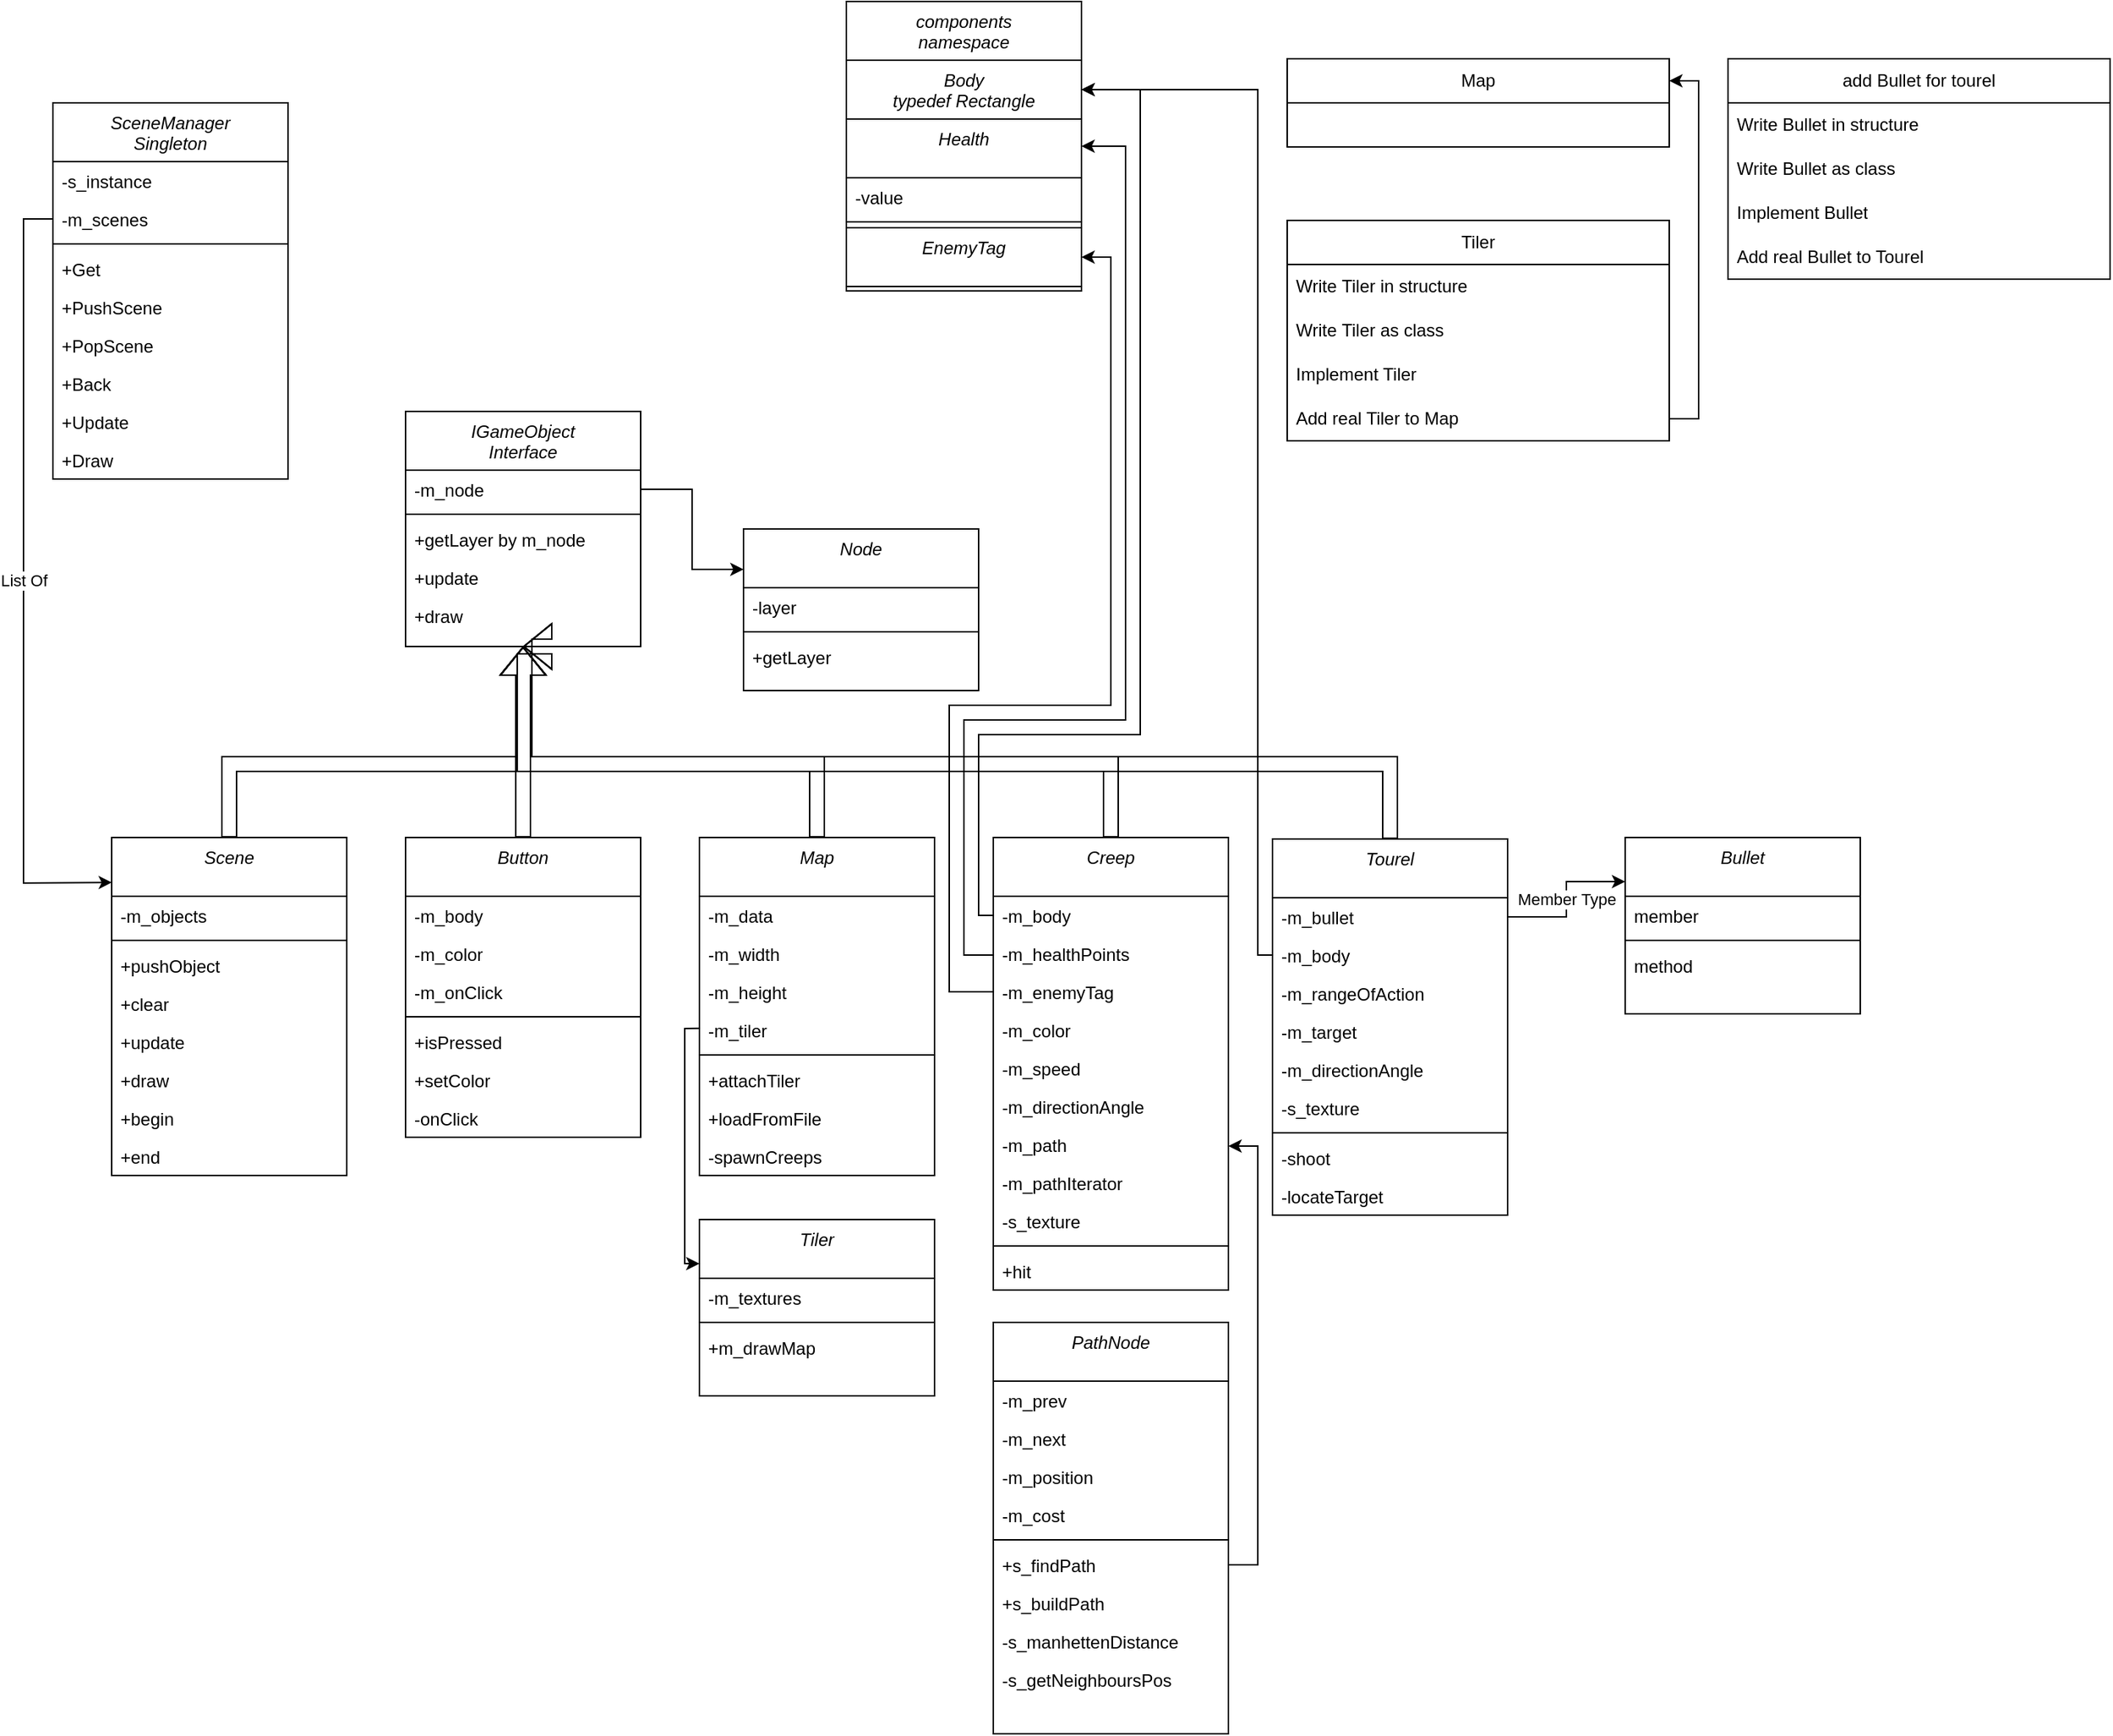 <mxfile version="24.7.1" type="device">
  <diagram id="C5RBs43oDa-KdzZeNtuy" name="Page-1">
    <mxGraphModel dx="1245" dy="1851" grid="1" gridSize="10" guides="1" tooltips="1" connect="1" arrows="1" fold="1" page="1" pageScale="1" pageWidth="827" pageHeight="1169" math="0" shadow="0">
      <root>
        <mxCell id="WIyWlLk6GJQsqaUBKTNV-0" />
        <mxCell id="WIyWlLk6GJQsqaUBKTNV-1" parent="WIyWlLk6GJQsqaUBKTNV-0" />
        <mxCell id="zkfFHV4jXpPFQw0GAbJ--0" value="SceneManager&#xa;Singleton&#xa;" style="swimlane;fontStyle=2;align=center;verticalAlign=top;childLayout=stackLayout;horizontal=1;startSize=40;horizontalStack=0;resizeParent=1;resizeLast=0;collapsible=1;marginBottom=0;rounded=0;shadow=0;strokeWidth=1;" parent="WIyWlLk6GJQsqaUBKTNV-1" vertex="1">
          <mxGeometry x="40" y="-1100" width="160" height="256" as="geometry">
            <mxRectangle x="220" y="70" width="160" height="26" as="alternateBounds" />
          </mxGeometry>
        </mxCell>
        <mxCell id="5rygWhRONN88SNYjt8ui-7" value="-s_instance" style="text;align=left;verticalAlign=top;spacingLeft=4;spacingRight=4;overflow=hidden;rotatable=0;points=[[0,0.5],[1,0.5]];portConstraint=eastwest;" parent="zkfFHV4jXpPFQw0GAbJ--0" vertex="1">
          <mxGeometry y="40" width="160" height="26" as="geometry" />
        </mxCell>
        <mxCell id="5rygWhRONN88SNYjt8ui-10" value="-m_scenes" style="text;align=left;verticalAlign=top;spacingLeft=4;spacingRight=4;overflow=hidden;rotatable=0;points=[[0,0.5],[1,0.5]];portConstraint=eastwest;" parent="zkfFHV4jXpPFQw0GAbJ--0" vertex="1">
          <mxGeometry y="66" width="160" height="26" as="geometry" />
        </mxCell>
        <mxCell id="zkfFHV4jXpPFQw0GAbJ--4" value="" style="line;html=1;strokeWidth=1;align=left;verticalAlign=middle;spacingTop=-1;spacingLeft=3;spacingRight=3;rotatable=0;labelPosition=right;points=[];portConstraint=eastwest;" parent="zkfFHV4jXpPFQw0GAbJ--0" vertex="1">
          <mxGeometry y="92" width="160" height="8" as="geometry" />
        </mxCell>
        <mxCell id="5rygWhRONN88SNYjt8ui-8" value="+Get" style="text;align=left;verticalAlign=top;spacingLeft=4;spacingRight=4;overflow=hidden;rotatable=0;points=[[0,0.5],[1,0.5]];portConstraint=eastwest;" parent="zkfFHV4jXpPFQw0GAbJ--0" vertex="1">
          <mxGeometry y="100" width="160" height="26" as="geometry" />
        </mxCell>
        <mxCell id="5rygWhRONN88SNYjt8ui-3" value="+PushScene" style="text;align=left;verticalAlign=top;spacingLeft=4;spacingRight=4;overflow=hidden;rotatable=0;points=[[0,0.5],[1,0.5]];portConstraint=eastwest;" parent="zkfFHV4jXpPFQw0GAbJ--0" vertex="1">
          <mxGeometry y="126" width="160" height="26" as="geometry" />
        </mxCell>
        <mxCell id="5rygWhRONN88SNYjt8ui-4" value="+PopScene" style="text;align=left;verticalAlign=top;spacingLeft=4;spacingRight=4;overflow=hidden;rotatable=0;points=[[0,0.5],[1,0.5]];portConstraint=eastwest;" parent="zkfFHV4jXpPFQw0GAbJ--0" vertex="1">
          <mxGeometry y="152" width="160" height="26" as="geometry" />
        </mxCell>
        <mxCell id="5rygWhRONN88SNYjt8ui-150" value="+Back" style="text;align=left;verticalAlign=top;spacingLeft=4;spacingRight=4;overflow=hidden;rotatable=0;points=[[0,0.5],[1,0.5]];portConstraint=eastwest;" parent="zkfFHV4jXpPFQw0GAbJ--0" vertex="1">
          <mxGeometry y="178" width="160" height="26" as="geometry" />
        </mxCell>
        <mxCell id="5rygWhRONN88SNYjt8ui-6" value="+Update" style="text;align=left;verticalAlign=top;spacingLeft=4;spacingRight=4;overflow=hidden;rotatable=0;points=[[0,0.5],[1,0.5]];portConstraint=eastwest;" parent="zkfFHV4jXpPFQw0GAbJ--0" vertex="1">
          <mxGeometry y="204" width="160" height="26" as="geometry" />
        </mxCell>
        <mxCell id="5rygWhRONN88SNYjt8ui-5" value="+Draw" style="text;align=left;verticalAlign=top;spacingLeft=4;spacingRight=4;overflow=hidden;rotatable=0;points=[[0,0.5],[1,0.5]];portConstraint=eastwest;" parent="zkfFHV4jXpPFQw0GAbJ--0" vertex="1">
          <mxGeometry y="230" width="160" height="26" as="geometry" />
        </mxCell>
        <mxCell id="muvpBoI5yuBOFcIrjpcm-56" style="edgeStyle=orthogonalEdgeStyle;shape=flexArrow;rounded=0;orthogonalLoop=1;jettySize=auto;html=1;entryX=0.5;entryY=1;entryDx=0;entryDy=0;" edge="1" parent="WIyWlLk6GJQsqaUBKTNV-1" source="5rygWhRONN88SNYjt8ui-62" target="5rygWhRONN88SNYjt8ui-72">
          <mxGeometry relative="1" as="geometry">
            <Array as="points">
              <mxPoint x="160" y="-650" />
              <mxPoint x="360" y="-650" />
            </Array>
          </mxGeometry>
        </mxCell>
        <mxCell id="5rygWhRONN88SNYjt8ui-62" value="Scene" style="swimlane;fontStyle=2;align=center;verticalAlign=top;childLayout=stackLayout;horizontal=1;startSize=40;horizontalStack=0;resizeParent=1;resizeLast=0;collapsible=1;marginBottom=0;rounded=0;shadow=0;strokeWidth=1;" parent="WIyWlLk6GJQsqaUBKTNV-1" vertex="1">
          <mxGeometry x="80" y="-600" width="160" height="230" as="geometry">
            <mxRectangle x="220" y="70" width="160" height="26" as="alternateBounds" />
          </mxGeometry>
        </mxCell>
        <mxCell id="5rygWhRONN88SNYjt8ui-63" value="-m_objects" style="text;align=left;verticalAlign=top;spacingLeft=4;spacingRight=4;overflow=hidden;rotatable=0;points=[[0,0.5],[1,0.5]];portConstraint=eastwest;" parent="5rygWhRONN88SNYjt8ui-62" vertex="1">
          <mxGeometry y="40" width="160" height="26" as="geometry" />
        </mxCell>
        <mxCell id="5rygWhRONN88SNYjt8ui-64" value="" style="line;html=1;strokeWidth=1;align=left;verticalAlign=middle;spacingTop=-1;spacingLeft=3;spacingRight=3;rotatable=0;labelPosition=right;points=[];portConstraint=eastwest;" parent="5rygWhRONN88SNYjt8ui-62" vertex="1">
          <mxGeometry y="66" width="160" height="8" as="geometry" />
        </mxCell>
        <mxCell id="5rygWhRONN88SNYjt8ui-65" value="+pushObject" style="text;align=left;verticalAlign=top;spacingLeft=4;spacingRight=4;overflow=hidden;rotatable=0;points=[[0,0.5],[1,0.5]];portConstraint=eastwest;" parent="5rygWhRONN88SNYjt8ui-62" vertex="1">
          <mxGeometry y="74" width="160" height="26" as="geometry" />
        </mxCell>
        <mxCell id="5rygWhRONN88SNYjt8ui-66" value="+clear" style="text;align=left;verticalAlign=top;spacingLeft=4;spacingRight=4;overflow=hidden;rotatable=0;points=[[0,0.5],[1,0.5]];portConstraint=eastwest;" parent="5rygWhRONN88SNYjt8ui-62" vertex="1">
          <mxGeometry y="100" width="160" height="26" as="geometry" />
        </mxCell>
        <mxCell id="5rygWhRONN88SNYjt8ui-67" value="+update" style="text;align=left;verticalAlign=top;spacingLeft=4;spacingRight=4;overflow=hidden;rotatable=0;points=[[0,0.5],[1,0.5]];portConstraint=eastwest;" parent="5rygWhRONN88SNYjt8ui-62" vertex="1">
          <mxGeometry y="126" width="160" height="26" as="geometry" />
        </mxCell>
        <mxCell id="5rygWhRONN88SNYjt8ui-68" value="+draw" style="text;align=left;verticalAlign=top;spacingLeft=4;spacingRight=4;overflow=hidden;rotatable=0;points=[[0,0.5],[1,0.5]];portConstraint=eastwest;" parent="5rygWhRONN88SNYjt8ui-62" vertex="1">
          <mxGeometry y="152" width="160" height="26" as="geometry" />
        </mxCell>
        <mxCell id="muvpBoI5yuBOFcIrjpcm-28" value="+begin" style="text;align=left;verticalAlign=top;spacingLeft=4;spacingRight=4;overflow=hidden;rotatable=0;points=[[0,0.5],[1,0.5]];portConstraint=eastwest;" vertex="1" parent="5rygWhRONN88SNYjt8ui-62">
          <mxGeometry y="178" width="160" height="26" as="geometry" />
        </mxCell>
        <mxCell id="muvpBoI5yuBOFcIrjpcm-29" value="+end" style="text;align=left;verticalAlign=top;spacingLeft=4;spacingRight=4;overflow=hidden;rotatable=0;points=[[0,0.5],[1,0.5]];portConstraint=eastwest;" vertex="1" parent="5rygWhRONN88SNYjt8ui-62">
          <mxGeometry y="204" width="160" height="26" as="geometry" />
        </mxCell>
        <mxCell id="5rygWhRONN88SNYjt8ui-72" value="IGameObject&#xa;Interface&#xa;" style="swimlane;fontStyle=2;align=center;verticalAlign=top;childLayout=stackLayout;horizontal=1;startSize=40;horizontalStack=0;resizeParent=1;resizeLast=0;collapsible=1;marginBottom=0;rounded=0;shadow=0;strokeWidth=1;" parent="WIyWlLk6GJQsqaUBKTNV-1" vertex="1">
          <mxGeometry x="280" y="-890" width="160" height="160" as="geometry">
            <mxRectangle x="220" y="70" width="160" height="26" as="alternateBounds" />
          </mxGeometry>
        </mxCell>
        <mxCell id="b3c_SwX3CGdLqoRGaVpB-6" value="-m_node" style="text;align=left;verticalAlign=top;spacingLeft=4;spacingRight=4;overflow=hidden;rotatable=0;points=[[0,0.5],[1,0.5]];portConstraint=eastwest;" parent="5rygWhRONN88SNYjt8ui-72" vertex="1">
          <mxGeometry y="40" width="160" height="26" as="geometry" />
        </mxCell>
        <mxCell id="5rygWhRONN88SNYjt8ui-74" value="" style="line;html=1;strokeWidth=1;align=left;verticalAlign=middle;spacingTop=-1;spacingLeft=3;spacingRight=3;rotatable=0;labelPosition=right;points=[];portConstraint=eastwest;" parent="5rygWhRONN88SNYjt8ui-72" vertex="1">
          <mxGeometry y="66" width="160" height="8" as="geometry" />
        </mxCell>
        <mxCell id="b3c_SwX3CGdLqoRGaVpB-7" value="+getLayer by m_node" style="text;align=left;verticalAlign=top;spacingLeft=4;spacingRight=4;overflow=hidden;rotatable=0;points=[[0,0.5],[1,0.5]];portConstraint=eastwest;" parent="5rygWhRONN88SNYjt8ui-72" vertex="1">
          <mxGeometry y="74" width="160" height="26" as="geometry" />
        </mxCell>
        <mxCell id="5rygWhRONN88SNYjt8ui-75" value="+update" style="text;align=left;verticalAlign=top;spacingLeft=4;spacingRight=4;overflow=hidden;rotatable=0;points=[[0,0.5],[1,0.5]];portConstraint=eastwest;" parent="5rygWhRONN88SNYjt8ui-72" vertex="1">
          <mxGeometry y="100" width="160" height="26" as="geometry" />
        </mxCell>
        <mxCell id="5rygWhRONN88SNYjt8ui-76" value="+draw" style="text;align=left;verticalAlign=top;spacingLeft=4;spacingRight=4;overflow=hidden;rotatable=0;points=[[0,0.5],[1,0.5]];portConstraint=eastwest;" parent="5rygWhRONN88SNYjt8ui-72" vertex="1">
          <mxGeometry y="126" width="160" height="26" as="geometry" />
        </mxCell>
        <mxCell id="5rygWhRONN88SNYjt8ui-95" value="" style="endArrow=classic;html=1;rounded=0;entryX=0.001;entryY=0.133;entryDx=0;entryDy=0;entryPerimeter=0;" parent="WIyWlLk6GJQsqaUBKTNV-1" target="5rygWhRONN88SNYjt8ui-62" edge="1">
          <mxGeometry relative="1" as="geometry">
            <mxPoint x="40" y="-1021" as="sourcePoint" />
            <mxPoint x="30" y="-660" as="targetPoint" />
            <Array as="points">
              <mxPoint x="20" y="-1021" />
              <mxPoint x="20" y="-569" />
            </Array>
          </mxGeometry>
        </mxCell>
        <mxCell id="5rygWhRONN88SNYjt8ui-96" value="List Of" style="edgeLabel;resizable=0;html=1;;align=center;verticalAlign=middle;" parent="5rygWhRONN88SNYjt8ui-95" connectable="0" vertex="1">
          <mxGeometry relative="1" as="geometry" />
        </mxCell>
        <mxCell id="muvpBoI5yuBOFcIrjpcm-55" style="edgeStyle=orthogonalEdgeStyle;shape=flexArrow;rounded=0;orthogonalLoop=1;jettySize=auto;html=1;" edge="1" parent="WIyWlLk6GJQsqaUBKTNV-1" source="5rygWhRONN88SNYjt8ui-113">
          <mxGeometry relative="1" as="geometry">
            <mxPoint x="360" y="-730" as="targetPoint" />
          </mxGeometry>
        </mxCell>
        <mxCell id="5rygWhRONN88SNYjt8ui-113" value="Button" style="swimlane;fontStyle=2;align=center;verticalAlign=top;childLayout=stackLayout;horizontal=1;startSize=40;horizontalStack=0;resizeParent=1;resizeLast=0;collapsible=1;marginBottom=0;rounded=0;shadow=0;strokeWidth=1;" parent="WIyWlLk6GJQsqaUBKTNV-1" vertex="1">
          <mxGeometry x="280" y="-600" width="160" height="204" as="geometry">
            <mxRectangle x="220" y="70" width="160" height="26" as="alternateBounds" />
          </mxGeometry>
        </mxCell>
        <mxCell id="5rygWhRONN88SNYjt8ui-114" value="-m_body" style="text;align=left;verticalAlign=top;spacingLeft=4;spacingRight=4;overflow=hidden;rotatable=0;points=[[0,0.5],[1,0.5]];portConstraint=eastwest;" parent="5rygWhRONN88SNYjt8ui-113" vertex="1">
          <mxGeometry y="40" width="160" height="26" as="geometry" />
        </mxCell>
        <mxCell id="5rygWhRONN88SNYjt8ui-124" value="-m_color" style="text;align=left;verticalAlign=top;spacingLeft=4;spacingRight=4;overflow=hidden;rotatable=0;points=[[0,0.5],[1,0.5]];portConstraint=eastwest;" parent="5rygWhRONN88SNYjt8ui-113" vertex="1">
          <mxGeometry y="66" width="160" height="26" as="geometry" />
        </mxCell>
        <mxCell id="5rygWhRONN88SNYjt8ui-119" value="-m_onClick" style="text;align=left;verticalAlign=top;spacingLeft=4;spacingRight=4;overflow=hidden;rotatable=0;points=[[0,0.5],[1,0.5]];portConstraint=eastwest;" parent="5rygWhRONN88SNYjt8ui-113" vertex="1">
          <mxGeometry y="92" width="160" height="26" as="geometry" />
        </mxCell>
        <mxCell id="5rygWhRONN88SNYjt8ui-115" value="" style="line;html=1;strokeWidth=1;align=left;verticalAlign=middle;spacingTop=-1;spacingLeft=3;spacingRight=3;rotatable=0;labelPosition=right;points=[];portConstraint=eastwest;" parent="5rygWhRONN88SNYjt8ui-113" vertex="1">
          <mxGeometry y="118" width="160" height="8" as="geometry" />
        </mxCell>
        <mxCell id="5rygWhRONN88SNYjt8ui-116" value="+isPressed" style="text;align=left;verticalAlign=top;spacingLeft=4;spacingRight=4;overflow=hidden;rotatable=0;points=[[0,0.5],[1,0.5]];portConstraint=eastwest;" parent="5rygWhRONN88SNYjt8ui-113" vertex="1">
          <mxGeometry y="126" width="160" height="26" as="geometry" />
        </mxCell>
        <mxCell id="5rygWhRONN88SNYjt8ui-126" value="+setColor" style="text;align=left;verticalAlign=top;spacingLeft=4;spacingRight=4;overflow=hidden;rotatable=0;points=[[0,0.5],[1,0.5]];portConstraint=eastwest;" parent="5rygWhRONN88SNYjt8ui-113" vertex="1">
          <mxGeometry y="152" width="160" height="26" as="geometry" />
        </mxCell>
        <mxCell id="5rygWhRONN88SNYjt8ui-117" value="-onClick" style="text;align=left;verticalAlign=top;spacingLeft=4;spacingRight=4;overflow=hidden;rotatable=0;points=[[0,0.5],[1,0.5]];portConstraint=eastwest;" parent="5rygWhRONN88SNYjt8ui-113" vertex="1">
          <mxGeometry y="178" width="160" height="26" as="geometry" />
        </mxCell>
        <mxCell id="5rygWhRONN88SNYjt8ui-130" value="Map" style="swimlane;fontStyle=0;childLayout=stackLayout;horizontal=1;startSize=30;horizontalStack=0;resizeParent=1;resizeParentMax=0;resizeLast=0;collapsible=1;marginBottom=0;whiteSpace=wrap;html=1;" parent="WIyWlLk6GJQsqaUBKTNV-1" vertex="1">
          <mxGeometry x="880" y="-1130" width="260" height="60" as="geometry" />
        </mxCell>
        <mxCell id="5rygWhRONN88SNYjt8ui-140" value="Node" style="swimlane;fontStyle=2;align=center;verticalAlign=top;childLayout=stackLayout;horizontal=1;startSize=40;horizontalStack=0;resizeParent=1;resizeLast=0;collapsible=1;marginBottom=0;rounded=0;shadow=0;strokeWidth=1;" parent="WIyWlLk6GJQsqaUBKTNV-1" vertex="1">
          <mxGeometry x="510" y="-810" width="160" height="110" as="geometry">
            <mxRectangle x="220" y="70" width="160" height="26" as="alternateBounds" />
          </mxGeometry>
        </mxCell>
        <mxCell id="5rygWhRONN88SNYjt8ui-147" value="-layer" style="text;align=left;verticalAlign=top;spacingLeft=4;spacingRight=4;overflow=hidden;rotatable=0;points=[[0,0.5],[1,0.5]];portConstraint=eastwest;" parent="5rygWhRONN88SNYjt8ui-140" vertex="1">
          <mxGeometry y="40" width="160" height="26" as="geometry" />
        </mxCell>
        <mxCell id="5rygWhRONN88SNYjt8ui-141" value="" style="line;html=1;strokeWidth=1;align=left;verticalAlign=middle;spacingTop=-1;spacingLeft=3;spacingRight=3;rotatable=0;labelPosition=right;points=[];portConstraint=eastwest;" parent="5rygWhRONN88SNYjt8ui-140" vertex="1">
          <mxGeometry y="66" width="160" height="8" as="geometry" />
        </mxCell>
        <mxCell id="5rygWhRONN88SNYjt8ui-143" value="+getLayer" style="text;align=left;verticalAlign=top;spacingLeft=4;spacingRight=4;overflow=hidden;rotatable=0;points=[[0,0.5],[1,0.5]];portConstraint=eastwest;" parent="5rygWhRONN88SNYjt8ui-140" vertex="1">
          <mxGeometry y="74" width="160" height="26" as="geometry" />
        </mxCell>
        <mxCell id="muvpBoI5yuBOFcIrjpcm-57" style="edgeStyle=orthogonalEdgeStyle;shape=flexArrow;rounded=0;orthogonalLoop=1;jettySize=auto;html=1;" edge="1" parent="WIyWlLk6GJQsqaUBKTNV-1" source="5rygWhRONN88SNYjt8ui-151">
          <mxGeometry relative="1" as="geometry">
            <mxPoint x="360" y="-730" as="targetPoint" />
            <Array as="points">
              <mxPoint x="560" y="-650" />
              <mxPoint x="361" y="-650" />
            </Array>
          </mxGeometry>
        </mxCell>
        <mxCell id="5rygWhRONN88SNYjt8ui-151" value="Map" style="swimlane;fontStyle=2;align=center;verticalAlign=top;childLayout=stackLayout;horizontal=1;startSize=40;horizontalStack=0;resizeParent=1;resizeLast=0;collapsible=1;marginBottom=0;rounded=0;shadow=0;strokeWidth=1;" parent="WIyWlLk6GJQsqaUBKTNV-1" vertex="1">
          <mxGeometry x="480" y="-600" width="160" height="230" as="geometry">
            <mxRectangle x="220" y="70" width="160" height="26" as="alternateBounds" />
          </mxGeometry>
        </mxCell>
        <mxCell id="5rygWhRONN88SNYjt8ui-152" value="-m_data" style="text;align=left;verticalAlign=top;spacingLeft=4;spacingRight=4;overflow=hidden;rotatable=0;points=[[0,0.5],[1,0.5]];portConstraint=eastwest;" parent="5rygWhRONN88SNYjt8ui-151" vertex="1">
          <mxGeometry y="40" width="160" height="26" as="geometry" />
        </mxCell>
        <mxCell id="5rygWhRONN88SNYjt8ui-160" value="-m_width" style="text;align=left;verticalAlign=top;spacingLeft=4;spacingRight=4;overflow=hidden;rotatable=0;points=[[0,0.5],[1,0.5]];portConstraint=eastwest;" parent="5rygWhRONN88SNYjt8ui-151" vertex="1">
          <mxGeometry y="66" width="160" height="26" as="geometry" />
        </mxCell>
        <mxCell id="5rygWhRONN88SNYjt8ui-161" value="-m_height" style="text;align=left;verticalAlign=top;spacingLeft=4;spacingRight=4;overflow=hidden;rotatable=0;points=[[0,0.5],[1,0.5]];portConstraint=eastwest;" parent="5rygWhRONN88SNYjt8ui-151" vertex="1">
          <mxGeometry y="92" width="160" height="26" as="geometry" />
        </mxCell>
        <mxCell id="5rygWhRONN88SNYjt8ui-162" value="-m_tiler" style="text;align=left;verticalAlign=top;spacingLeft=4;spacingRight=4;overflow=hidden;rotatable=0;points=[[0,0.5],[1,0.5]];portConstraint=eastwest;" parent="5rygWhRONN88SNYjt8ui-151" vertex="1">
          <mxGeometry y="118" width="160" height="26" as="geometry" />
        </mxCell>
        <mxCell id="5rygWhRONN88SNYjt8ui-153" value="" style="line;html=1;strokeWidth=1;align=left;verticalAlign=middle;spacingTop=-1;spacingLeft=3;spacingRight=3;rotatable=0;labelPosition=right;points=[];portConstraint=eastwest;" parent="5rygWhRONN88SNYjt8ui-151" vertex="1">
          <mxGeometry y="144" width="160" height="8" as="geometry" />
        </mxCell>
        <mxCell id="5rygWhRONN88SNYjt8ui-154" value="+attachTiler" style="text;align=left;verticalAlign=top;spacingLeft=4;spacingRight=4;overflow=hidden;rotatable=0;points=[[0,0.5],[1,0.5]];portConstraint=eastwest;" parent="5rygWhRONN88SNYjt8ui-151" vertex="1">
          <mxGeometry y="152" width="160" height="26" as="geometry" />
        </mxCell>
        <mxCell id="5rygWhRONN88SNYjt8ui-158" value="+loadFromFile" style="text;align=left;verticalAlign=top;spacingLeft=4;spacingRight=4;overflow=hidden;rotatable=0;points=[[0,0.5],[1,0.5]];portConstraint=eastwest;" parent="5rygWhRONN88SNYjt8ui-151" vertex="1">
          <mxGeometry y="178" width="160" height="26" as="geometry" />
        </mxCell>
        <mxCell id="5rygWhRONN88SNYjt8ui-171" value="-spawnCreeps" style="text;align=left;verticalAlign=top;spacingLeft=4;spacingRight=4;overflow=hidden;rotatable=0;points=[[0,0.5],[1,0.5]];portConstraint=eastwest;" parent="5rygWhRONN88SNYjt8ui-151" vertex="1">
          <mxGeometry y="204" width="160" height="26" as="geometry" />
        </mxCell>
        <mxCell id="5rygWhRONN88SNYjt8ui-166" value="Tiler" style="swimlane;fontStyle=2;align=center;verticalAlign=top;childLayout=stackLayout;horizontal=1;startSize=40;horizontalStack=0;resizeParent=1;resizeLast=0;collapsible=1;marginBottom=0;rounded=0;shadow=0;strokeWidth=1;" parent="WIyWlLk6GJQsqaUBKTNV-1" vertex="1">
          <mxGeometry x="480" y="-340" width="160" height="120" as="geometry">
            <mxRectangle x="220" y="70" width="160" height="26" as="alternateBounds" />
          </mxGeometry>
        </mxCell>
        <mxCell id="5rygWhRONN88SNYjt8ui-167" value="-m_textures" style="text;align=left;verticalAlign=top;spacingLeft=4;spacingRight=4;overflow=hidden;rotatable=0;points=[[0,0.5],[1,0.5]];portConstraint=eastwest;" parent="5rygWhRONN88SNYjt8ui-166" vertex="1">
          <mxGeometry y="40" width="160" height="26" as="geometry" />
        </mxCell>
        <mxCell id="5rygWhRONN88SNYjt8ui-168" value="" style="line;html=1;strokeWidth=1;align=left;verticalAlign=middle;spacingTop=-1;spacingLeft=3;spacingRight=3;rotatable=0;labelPosition=right;points=[];portConstraint=eastwest;" parent="5rygWhRONN88SNYjt8ui-166" vertex="1">
          <mxGeometry y="66" width="160" height="8" as="geometry" />
        </mxCell>
        <mxCell id="5rygWhRONN88SNYjt8ui-169" value="+m_drawMap" style="text;align=left;verticalAlign=top;spacingLeft=4;spacingRight=4;overflow=hidden;rotatable=0;points=[[0,0.5],[1,0.5]];portConstraint=eastwest;" parent="5rygWhRONN88SNYjt8ui-166" vertex="1">
          <mxGeometry y="74" width="160" height="26" as="geometry" />
        </mxCell>
        <mxCell id="5rygWhRONN88SNYjt8ui-164" value="" style="endArrow=classic;html=1;rounded=0;exitX=-0.002;exitY=0.455;exitDx=0;exitDy=0;exitPerimeter=0;entryX=0;entryY=0.25;entryDx=0;entryDy=0;" parent="WIyWlLk6GJQsqaUBKTNV-1" source="5rygWhRONN88SNYjt8ui-162" target="5rygWhRONN88SNYjt8ui-166" edge="1">
          <mxGeometry relative="1" as="geometry">
            <mxPoint x="480" y="-469" as="sourcePoint" />
            <mxPoint x="482" y="-300" as="targetPoint" />
            <Array as="points">
              <mxPoint x="470" y="-470" />
              <mxPoint x="470" y="-310" />
            </Array>
          </mxGeometry>
        </mxCell>
        <mxCell id="muvpBoI5yuBOFcIrjpcm-58" style="edgeStyle=orthogonalEdgeStyle;shape=flexArrow;rounded=0;orthogonalLoop=1;jettySize=auto;html=1;" edge="1" parent="WIyWlLk6GJQsqaUBKTNV-1" source="5rygWhRONN88SNYjt8ui-174">
          <mxGeometry relative="1" as="geometry">
            <mxPoint x="360" y="-730" as="targetPoint" />
            <Array as="points">
              <mxPoint x="760" y="-650" />
              <mxPoint x="361" y="-650" />
            </Array>
          </mxGeometry>
        </mxCell>
        <mxCell id="5rygWhRONN88SNYjt8ui-174" value="Creep" style="swimlane;fontStyle=2;align=center;verticalAlign=top;childLayout=stackLayout;horizontal=1;startSize=40;horizontalStack=0;resizeParent=1;resizeLast=0;collapsible=1;marginBottom=0;rounded=0;shadow=0;strokeWidth=1;" parent="WIyWlLk6GJQsqaUBKTNV-1" vertex="1">
          <mxGeometry x="680" y="-600" width="160" height="308" as="geometry">
            <mxRectangle x="220" y="70" width="160" height="26" as="alternateBounds" />
          </mxGeometry>
        </mxCell>
        <mxCell id="5rygWhRONN88SNYjt8ui-175" value="-m_body" style="text;align=left;verticalAlign=top;spacingLeft=4;spacingRight=4;overflow=hidden;rotatable=0;points=[[0,0.5],[1,0.5]];portConstraint=eastwest;" parent="5rygWhRONN88SNYjt8ui-174" vertex="1">
          <mxGeometry y="40" width="160" height="26" as="geometry" />
        </mxCell>
        <mxCell id="sOrNMbXC4IDYlmC76Fjy-10" value="-m_healthPoints" style="text;align=left;verticalAlign=top;spacingLeft=4;spacingRight=4;overflow=hidden;rotatable=0;points=[[0,0.5],[1,0.5]];portConstraint=eastwest;" parent="5rygWhRONN88SNYjt8ui-174" vertex="1">
          <mxGeometry y="66" width="160" height="26" as="geometry" />
        </mxCell>
        <mxCell id="muvpBoI5yuBOFcIrjpcm-61" value="-m_enemyTag" style="text;align=left;verticalAlign=top;spacingLeft=4;spacingRight=4;overflow=hidden;rotatable=0;points=[[0,0.5],[1,0.5]];portConstraint=eastwest;" vertex="1" parent="5rygWhRONN88SNYjt8ui-174">
          <mxGeometry y="92" width="160" height="26" as="geometry" />
        </mxCell>
        <mxCell id="sOrNMbXC4IDYlmC76Fjy-0" value="-m_color" style="text;align=left;verticalAlign=top;spacingLeft=4;spacingRight=4;overflow=hidden;rotatable=0;points=[[0,0.5],[1,0.5]];portConstraint=eastwest;" parent="5rygWhRONN88SNYjt8ui-174" vertex="1">
          <mxGeometry y="118" width="160" height="26" as="geometry" />
        </mxCell>
        <mxCell id="sOrNMbXC4IDYlmC76Fjy-2" value="-m_speed" style="text;align=left;verticalAlign=top;spacingLeft=4;spacingRight=4;overflow=hidden;rotatable=0;points=[[0,0.5],[1,0.5]];portConstraint=eastwest;" parent="5rygWhRONN88SNYjt8ui-174" vertex="1">
          <mxGeometry y="144" width="160" height="26" as="geometry" />
        </mxCell>
        <mxCell id="sOrNMbXC4IDYlmC76Fjy-3" value="-m_directionAngle" style="text;align=left;verticalAlign=top;spacingLeft=4;spacingRight=4;overflow=hidden;rotatable=0;points=[[0,0.5],[1,0.5]];portConstraint=eastwest;" parent="5rygWhRONN88SNYjt8ui-174" vertex="1">
          <mxGeometry y="170" width="160" height="26" as="geometry" />
        </mxCell>
        <mxCell id="sOrNMbXC4IDYlmC76Fjy-4" value="-m_path" style="text;align=left;verticalAlign=top;spacingLeft=4;spacingRight=4;overflow=hidden;rotatable=0;points=[[0,0.5],[1,0.5]];portConstraint=eastwest;" parent="5rygWhRONN88SNYjt8ui-174" vertex="1">
          <mxGeometry y="196" width="160" height="26" as="geometry" />
        </mxCell>
        <mxCell id="sOrNMbXC4IDYlmC76Fjy-5" value="-m_pathIterator" style="text;align=left;verticalAlign=top;spacingLeft=4;spacingRight=4;overflow=hidden;rotatable=0;points=[[0,0.5],[1,0.5]];portConstraint=eastwest;" parent="5rygWhRONN88SNYjt8ui-174" vertex="1">
          <mxGeometry y="222" width="160" height="26" as="geometry" />
        </mxCell>
        <mxCell id="sOrNMbXC4IDYlmC76Fjy-11" value="-s_texture" style="text;align=left;verticalAlign=top;spacingLeft=4;spacingRight=4;overflow=hidden;rotatable=0;points=[[0,0.5],[1,0.5]];portConstraint=eastwest;" parent="5rygWhRONN88SNYjt8ui-174" vertex="1">
          <mxGeometry y="248" width="160" height="26" as="geometry" />
        </mxCell>
        <mxCell id="5rygWhRONN88SNYjt8ui-176" value="" style="line;html=1;strokeWidth=1;align=left;verticalAlign=middle;spacingTop=-1;spacingLeft=3;spacingRight=3;rotatable=0;labelPosition=right;points=[];portConstraint=eastwest;" parent="5rygWhRONN88SNYjt8ui-174" vertex="1">
          <mxGeometry y="274" width="160" height="8" as="geometry" />
        </mxCell>
        <mxCell id="sOrNMbXC4IDYlmC76Fjy-1" value="+hit" style="text;align=left;verticalAlign=top;spacingLeft=4;spacingRight=4;overflow=hidden;rotatable=0;points=[[0,0.5],[1,0.5]];portConstraint=eastwest;" parent="5rygWhRONN88SNYjt8ui-174" vertex="1">
          <mxGeometry y="282" width="160" height="26" as="geometry" />
        </mxCell>
        <mxCell id="7xclB2vifKTNQvDtEUNv-4" value="Tiler" style="swimlane;fontStyle=0;childLayout=stackLayout;horizontal=1;startSize=30;horizontalStack=0;resizeParent=1;resizeParentMax=0;resizeLast=0;collapsible=1;marginBottom=0;whiteSpace=wrap;html=1;" parent="WIyWlLk6GJQsqaUBKTNV-1" vertex="1">
          <mxGeometry x="880" y="-1020" width="260" height="150" as="geometry" />
        </mxCell>
        <mxCell id="7xclB2vifKTNQvDtEUNv-5" value="Write&amp;nbsp;Tiler in structure" style="text;strokeColor=none;fillColor=none;align=left;verticalAlign=middle;spacingLeft=4;spacingRight=4;overflow=hidden;points=[[0,0.5],[1,0.5]];portConstraint=eastwest;rotatable=0;whiteSpace=wrap;html=1;" parent="7xclB2vifKTNQvDtEUNv-4" vertex="1">
          <mxGeometry y="30" width="260" height="30" as="geometry" />
        </mxCell>
        <mxCell id="7xclB2vifKTNQvDtEUNv-6" value="Write&amp;nbsp;Tiler as class" style="text;strokeColor=none;fillColor=none;align=left;verticalAlign=middle;spacingLeft=4;spacingRight=4;overflow=hidden;points=[[0,0.5],[1,0.5]];portConstraint=eastwest;rotatable=0;whiteSpace=wrap;html=1;" parent="7xclB2vifKTNQvDtEUNv-4" vertex="1">
          <mxGeometry y="60" width="260" height="30" as="geometry" />
        </mxCell>
        <mxCell id="7xclB2vifKTNQvDtEUNv-7" value="Implement Tiler" style="text;strokeColor=none;fillColor=none;align=left;verticalAlign=middle;spacingLeft=4;spacingRight=4;overflow=hidden;points=[[0,0.5],[1,0.5]];portConstraint=eastwest;rotatable=0;whiteSpace=wrap;html=1;" parent="7xclB2vifKTNQvDtEUNv-4" vertex="1">
          <mxGeometry y="90" width="260" height="30" as="geometry" />
        </mxCell>
        <mxCell id="7xclB2vifKTNQvDtEUNv-8" value="Add real Tiler to Map" style="text;strokeColor=none;fillColor=none;align=left;verticalAlign=middle;spacingLeft=4;spacingRight=4;overflow=hidden;points=[[0,0.5],[1,0.5]];portConstraint=eastwest;rotatable=0;whiteSpace=wrap;html=1;" parent="7xclB2vifKTNQvDtEUNv-4" vertex="1">
          <mxGeometry y="120" width="260" height="30" as="geometry" />
        </mxCell>
        <mxCell id="7xclB2vifKTNQvDtEUNv-9" style="edgeStyle=orthogonalEdgeStyle;rounded=0;orthogonalLoop=1;jettySize=auto;html=1;exitX=1;exitY=0.5;exitDx=0;exitDy=0;entryX=1;entryY=0.25;entryDx=0;entryDy=0;" parent="WIyWlLk6GJQsqaUBKTNV-1" source="7xclB2vifKTNQvDtEUNv-8" target="5rygWhRONN88SNYjt8ui-130" edge="1">
          <mxGeometry relative="1" as="geometry">
            <mxPoint x="1140" y="-1085" as="targetPoint" />
          </mxGeometry>
        </mxCell>
        <mxCell id="muvpBoI5yuBOFcIrjpcm-0" style="edgeStyle=orthogonalEdgeStyle;rounded=0;orthogonalLoop=1;jettySize=auto;html=1;exitX=1;exitY=0.5;exitDx=0;exitDy=0;" edge="1" parent="WIyWlLk6GJQsqaUBKTNV-1" source="sOrNMbXC4IDYlmC76Fjy-17" target="sOrNMbXC4IDYlmC76Fjy-4">
          <mxGeometry relative="1" as="geometry">
            <Array as="points">
              <mxPoint x="860" y="-105" />
              <mxPoint x="860" y="-390" />
            </Array>
          </mxGeometry>
        </mxCell>
        <mxCell id="sOrNMbXC4IDYlmC76Fjy-14" value="PathNode" style="swimlane;fontStyle=2;align=center;verticalAlign=top;childLayout=stackLayout;horizontal=1;startSize=40;horizontalStack=0;resizeParent=1;resizeLast=0;collapsible=1;marginBottom=0;rounded=0;shadow=0;strokeWidth=1;" parent="WIyWlLk6GJQsqaUBKTNV-1" vertex="1">
          <mxGeometry x="680" y="-270" width="160" height="280" as="geometry">
            <mxRectangle x="220" y="70" width="160" height="26" as="alternateBounds" />
          </mxGeometry>
        </mxCell>
        <mxCell id="sOrNMbXC4IDYlmC76Fjy-15" value="-m_prev" style="text;align=left;verticalAlign=top;spacingLeft=4;spacingRight=4;overflow=hidden;rotatable=0;points=[[0,0.5],[1,0.5]];portConstraint=eastwest;" parent="sOrNMbXC4IDYlmC76Fjy-14" vertex="1">
          <mxGeometry y="40" width="160" height="26" as="geometry" />
        </mxCell>
        <mxCell id="sOrNMbXC4IDYlmC76Fjy-18" value="-m_next" style="text;align=left;verticalAlign=top;spacingLeft=4;spacingRight=4;overflow=hidden;rotatable=0;points=[[0,0.5],[1,0.5]];portConstraint=eastwest;" parent="sOrNMbXC4IDYlmC76Fjy-14" vertex="1">
          <mxGeometry y="66" width="160" height="26" as="geometry" />
        </mxCell>
        <mxCell id="sOrNMbXC4IDYlmC76Fjy-22" value="-m_position" style="text;align=left;verticalAlign=top;spacingLeft=4;spacingRight=4;overflow=hidden;rotatable=0;points=[[0,0.5],[1,0.5]];portConstraint=eastwest;" parent="sOrNMbXC4IDYlmC76Fjy-14" vertex="1">
          <mxGeometry y="92" width="160" height="26" as="geometry" />
        </mxCell>
        <mxCell id="sOrNMbXC4IDYlmC76Fjy-23" value="-m_cost" style="text;align=left;verticalAlign=top;spacingLeft=4;spacingRight=4;overflow=hidden;rotatable=0;points=[[0,0.5],[1,0.5]];portConstraint=eastwest;" parent="sOrNMbXC4IDYlmC76Fjy-14" vertex="1">
          <mxGeometry y="118" width="160" height="26" as="geometry" />
        </mxCell>
        <mxCell id="sOrNMbXC4IDYlmC76Fjy-16" value="" style="line;html=1;strokeWidth=1;align=left;verticalAlign=middle;spacingTop=-1;spacingLeft=3;spacingRight=3;rotatable=0;labelPosition=right;points=[];portConstraint=eastwest;" parent="sOrNMbXC4IDYlmC76Fjy-14" vertex="1">
          <mxGeometry y="144" width="160" height="8" as="geometry" />
        </mxCell>
        <mxCell id="sOrNMbXC4IDYlmC76Fjy-17" value="+s_findPath" style="text;align=left;verticalAlign=top;spacingLeft=4;spacingRight=4;overflow=hidden;rotatable=0;points=[[0,0.5],[1,0.5]];portConstraint=eastwest;" parent="sOrNMbXC4IDYlmC76Fjy-14" vertex="1">
          <mxGeometry y="152" width="160" height="26" as="geometry" />
        </mxCell>
        <mxCell id="sOrNMbXC4IDYlmC76Fjy-24" value="+s_buildPath" style="text;align=left;verticalAlign=top;spacingLeft=4;spacingRight=4;overflow=hidden;rotatable=0;points=[[0,0.5],[1,0.5]];portConstraint=eastwest;labelBackgroundColor=default;" parent="sOrNMbXC4IDYlmC76Fjy-14" vertex="1">
          <mxGeometry y="178" width="160" height="26" as="geometry" />
        </mxCell>
        <mxCell id="sOrNMbXC4IDYlmC76Fjy-19" value="-s_manhettenDistance" style="text;align=left;verticalAlign=top;spacingLeft=4;spacingRight=4;overflow=hidden;rotatable=0;points=[[0,0.5],[1,0.5]];portConstraint=eastwest;" parent="sOrNMbXC4IDYlmC76Fjy-14" vertex="1">
          <mxGeometry y="204" width="160" height="26" as="geometry" />
        </mxCell>
        <mxCell id="sOrNMbXC4IDYlmC76Fjy-21" value="-s_getNeighboursPos&#xa;" style="text;align=left;verticalAlign=top;spacingLeft=4;spacingRight=4;overflow=hidden;rotatable=0;points=[[0,0.5],[1,0.5]];portConstraint=eastwest;" parent="sOrNMbXC4IDYlmC76Fjy-14" vertex="1">
          <mxGeometry y="230" width="160" height="26" as="geometry" />
        </mxCell>
        <mxCell id="muvpBoI5yuBOFcIrjpcm-53" style="edgeStyle=orthogonalEdgeStyle;shape=flexArrow;rounded=0;orthogonalLoop=1;jettySize=auto;html=1;entryX=0.5;entryY=1;entryDx=0;entryDy=0;" edge="1" parent="WIyWlLk6GJQsqaUBKTNV-1" source="b3c_SwX3CGdLqoRGaVpB-2" target="5rygWhRONN88SNYjt8ui-72">
          <mxGeometry relative="1" as="geometry">
            <Array as="points">
              <mxPoint x="950" y="-650" />
              <mxPoint x="360" y="-650" />
            </Array>
          </mxGeometry>
        </mxCell>
        <mxCell id="b3c_SwX3CGdLqoRGaVpB-2" value="Tourel" style="swimlane;fontStyle=2;align=center;verticalAlign=top;childLayout=stackLayout;horizontal=1;startSize=40;horizontalStack=0;resizeParent=1;resizeLast=0;collapsible=1;marginBottom=0;rounded=0;shadow=0;strokeWidth=1;" parent="WIyWlLk6GJQsqaUBKTNV-1" vertex="1">
          <mxGeometry x="870" y="-599" width="160" height="256" as="geometry">
            <mxRectangle x="220" y="70" width="160" height="26" as="alternateBounds" />
          </mxGeometry>
        </mxCell>
        <mxCell id="muvpBoI5yuBOFcIrjpcm-10" value="-m_bullet" style="text;align=left;verticalAlign=top;spacingLeft=4;spacingRight=4;overflow=hidden;rotatable=0;points=[[0,0.5],[1,0.5]];portConstraint=eastwest;" vertex="1" parent="b3c_SwX3CGdLqoRGaVpB-2">
          <mxGeometry y="40" width="160" height="26" as="geometry" />
        </mxCell>
        <mxCell id="muvpBoI5yuBOFcIrjpcm-27" value="-m_body" style="text;align=left;verticalAlign=top;spacingLeft=4;spacingRight=4;overflow=hidden;rotatable=0;points=[[0,0.5],[1,0.5]];portConstraint=eastwest;" vertex="1" parent="b3c_SwX3CGdLqoRGaVpB-2">
          <mxGeometry y="66" width="160" height="26" as="geometry" />
        </mxCell>
        <mxCell id="muvpBoI5yuBOFcIrjpcm-25" value="-m_rangeOfAction" style="text;align=left;verticalAlign=top;spacingLeft=4;spacingRight=4;overflow=hidden;rotatable=0;points=[[0,0.5],[1,0.5]];portConstraint=eastwest;" vertex="1" parent="b3c_SwX3CGdLqoRGaVpB-2">
          <mxGeometry y="92" width="160" height="26" as="geometry" />
        </mxCell>
        <mxCell id="muvpBoI5yuBOFcIrjpcm-26" value="-m_target" style="text;align=left;verticalAlign=top;spacingLeft=4;spacingRight=4;overflow=hidden;rotatable=0;points=[[0,0.5],[1,0.5]];portConstraint=eastwest;" vertex="1" parent="b3c_SwX3CGdLqoRGaVpB-2">
          <mxGeometry y="118" width="160" height="26" as="geometry" />
        </mxCell>
        <mxCell id="muvpBoI5yuBOFcIrjpcm-18" value="-m_directionAngle" style="text;align=left;verticalAlign=top;spacingLeft=4;spacingRight=4;overflow=hidden;rotatable=0;points=[[0,0.5],[1,0.5]];portConstraint=eastwest;" vertex="1" parent="b3c_SwX3CGdLqoRGaVpB-2">
          <mxGeometry y="144" width="160" height="26" as="geometry" />
        </mxCell>
        <mxCell id="muvpBoI5yuBOFcIrjpcm-20" value="-s_texture" style="text;align=left;verticalAlign=top;spacingLeft=4;spacingRight=4;overflow=hidden;rotatable=0;points=[[0,0.5],[1,0.5]];portConstraint=eastwest;" vertex="1" parent="b3c_SwX3CGdLqoRGaVpB-2">
          <mxGeometry y="170" width="160" height="26" as="geometry" />
        </mxCell>
        <mxCell id="b3c_SwX3CGdLqoRGaVpB-4" value="" style="line;html=1;strokeWidth=1;align=left;verticalAlign=middle;spacingTop=-1;spacingLeft=3;spacingRight=3;rotatable=0;labelPosition=right;points=[];portConstraint=eastwest;" parent="b3c_SwX3CGdLqoRGaVpB-2" vertex="1">
          <mxGeometry y="196" width="160" height="8" as="geometry" />
        </mxCell>
        <mxCell id="b3c_SwX3CGdLqoRGaVpB-5" value="-shoot" style="text;align=left;verticalAlign=top;spacingLeft=4;spacingRight=4;overflow=hidden;rotatable=0;points=[[0,0.5],[1,0.5]];portConstraint=eastwest;" parent="b3c_SwX3CGdLqoRGaVpB-2" vertex="1">
          <mxGeometry y="204" width="160" height="26" as="geometry" />
        </mxCell>
        <mxCell id="muvpBoI5yuBOFcIrjpcm-21" value="-locateTarget" style="text;align=left;verticalAlign=top;spacingLeft=4;spacingRight=4;overflow=hidden;rotatable=0;points=[[0,0.5],[1,0.5]];portConstraint=eastwest;" vertex="1" parent="b3c_SwX3CGdLqoRGaVpB-2">
          <mxGeometry y="230" width="160" height="26" as="geometry" />
        </mxCell>
        <mxCell id="b3c_SwX3CGdLqoRGaVpB-8" style="edgeStyle=orthogonalEdgeStyle;rounded=0;orthogonalLoop=1;jettySize=auto;html=1;entryX=0;entryY=0.25;entryDx=0;entryDy=0;" parent="WIyWlLk6GJQsqaUBKTNV-1" source="b3c_SwX3CGdLqoRGaVpB-6" target="5rygWhRONN88SNYjt8ui-140" edge="1">
          <mxGeometry relative="1" as="geometry" />
        </mxCell>
        <mxCell id="muvpBoI5yuBOFcIrjpcm-1" value="add Bullet for tourel" style="swimlane;fontStyle=0;childLayout=stackLayout;horizontal=1;startSize=30;horizontalStack=0;resizeParent=1;resizeParentMax=0;resizeLast=0;collapsible=1;marginBottom=0;whiteSpace=wrap;html=1;" vertex="1" parent="WIyWlLk6GJQsqaUBKTNV-1">
          <mxGeometry x="1180" y="-1130" width="260" height="150" as="geometry" />
        </mxCell>
        <mxCell id="muvpBoI5yuBOFcIrjpcm-2" value="Write&amp;nbsp;Bullet in structure" style="text;strokeColor=none;fillColor=none;align=left;verticalAlign=middle;spacingLeft=4;spacingRight=4;overflow=hidden;points=[[0,0.5],[1,0.5]];portConstraint=eastwest;rotatable=0;whiteSpace=wrap;html=1;" vertex="1" parent="muvpBoI5yuBOFcIrjpcm-1">
          <mxGeometry y="30" width="260" height="30" as="geometry" />
        </mxCell>
        <mxCell id="muvpBoI5yuBOFcIrjpcm-3" value="Write&amp;nbsp;Bullet as class" style="text;strokeColor=none;fillColor=none;align=left;verticalAlign=middle;spacingLeft=4;spacingRight=4;overflow=hidden;points=[[0,0.5],[1,0.5]];portConstraint=eastwest;rotatable=0;whiteSpace=wrap;html=1;" vertex="1" parent="muvpBoI5yuBOFcIrjpcm-1">
          <mxGeometry y="60" width="260" height="30" as="geometry" />
        </mxCell>
        <mxCell id="muvpBoI5yuBOFcIrjpcm-4" value="Implement Bullet" style="text;strokeColor=none;fillColor=none;align=left;verticalAlign=middle;spacingLeft=4;spacingRight=4;overflow=hidden;points=[[0,0.5],[1,0.5]];portConstraint=eastwest;rotatable=0;whiteSpace=wrap;html=1;" vertex="1" parent="muvpBoI5yuBOFcIrjpcm-1">
          <mxGeometry y="90" width="260" height="30" as="geometry" />
        </mxCell>
        <mxCell id="muvpBoI5yuBOFcIrjpcm-5" value="Add real&amp;nbsp;Bullet to Tourel" style="text;strokeColor=none;fillColor=none;align=left;verticalAlign=middle;spacingLeft=4;spacingRight=4;overflow=hidden;points=[[0,0.5],[1,0.5]];portConstraint=eastwest;rotatable=0;whiteSpace=wrap;html=1;" vertex="1" parent="muvpBoI5yuBOFcIrjpcm-1">
          <mxGeometry y="120" width="260" height="30" as="geometry" />
        </mxCell>
        <mxCell id="muvpBoI5yuBOFcIrjpcm-11" value="Bullet" style="swimlane;fontStyle=2;align=center;verticalAlign=top;childLayout=stackLayout;horizontal=1;startSize=40;horizontalStack=0;resizeParent=1;resizeLast=0;collapsible=1;marginBottom=0;rounded=0;shadow=0;strokeWidth=1;" vertex="1" parent="WIyWlLk6GJQsqaUBKTNV-1">
          <mxGeometry x="1110" y="-600" width="160" height="120" as="geometry">
            <mxRectangle x="220" y="70" width="160" height="26" as="alternateBounds" />
          </mxGeometry>
        </mxCell>
        <mxCell id="muvpBoI5yuBOFcIrjpcm-12" value="member" style="text;align=left;verticalAlign=top;spacingLeft=4;spacingRight=4;overflow=hidden;rotatable=0;points=[[0,0.5],[1,0.5]];portConstraint=eastwest;" vertex="1" parent="muvpBoI5yuBOFcIrjpcm-11">
          <mxGeometry y="40" width="160" height="26" as="geometry" />
        </mxCell>
        <mxCell id="muvpBoI5yuBOFcIrjpcm-13" value="" style="line;html=1;strokeWidth=1;align=left;verticalAlign=middle;spacingTop=-1;spacingLeft=3;spacingRight=3;rotatable=0;labelPosition=right;points=[];portConstraint=eastwest;" vertex="1" parent="muvpBoI5yuBOFcIrjpcm-11">
          <mxGeometry y="66" width="160" height="8" as="geometry" />
        </mxCell>
        <mxCell id="muvpBoI5yuBOFcIrjpcm-14" value="method&#xa;" style="text;align=left;verticalAlign=top;spacingLeft=4;spacingRight=4;overflow=hidden;rotatable=0;points=[[0,0.5],[1,0.5]];portConstraint=eastwest;" vertex="1" parent="muvpBoI5yuBOFcIrjpcm-11">
          <mxGeometry y="74" width="160" height="26" as="geometry" />
        </mxCell>
        <mxCell id="muvpBoI5yuBOFcIrjpcm-16" value="" style="endArrow=classic;html=1;rounded=0;entryX=0;entryY=0.25;entryDx=0;entryDy=0;exitX=1;exitY=0.5;exitDx=0;exitDy=0;" edge="1" parent="WIyWlLk6GJQsqaUBKTNV-1" source="muvpBoI5yuBOFcIrjpcm-10" target="muvpBoI5yuBOFcIrjpcm-11">
          <mxGeometry relative="1" as="geometry">
            <mxPoint x="1010" y="-596" as="sourcePoint" />
            <mxPoint x="1140" y="-639" as="targetPoint" />
            <Array as="points">
              <mxPoint x="1070" y="-546" />
              <mxPoint x="1070" y="-570" />
            </Array>
          </mxGeometry>
        </mxCell>
        <mxCell id="muvpBoI5yuBOFcIrjpcm-17" value="Member Type" style="edgeLabel;resizable=0;html=1;;align=center;verticalAlign=middle;" connectable="0" vertex="1" parent="muvpBoI5yuBOFcIrjpcm-16">
          <mxGeometry relative="1" as="geometry" />
        </mxCell>
        <mxCell id="muvpBoI5yuBOFcIrjpcm-30" value="components&#xa;namespace&#xa;" style="swimlane;fontStyle=2;align=center;verticalAlign=top;childLayout=stackLayout;horizontal=1;startSize=40;horizontalStack=0;resizeParent=1;resizeLast=0;collapsible=1;marginBottom=0;rounded=0;shadow=0;strokeWidth=1;" vertex="1" parent="WIyWlLk6GJQsqaUBKTNV-1">
          <mxGeometry x="580" y="-1169" width="160" height="197" as="geometry">
            <mxRectangle x="580" y="-1169" width="160" height="26" as="alternateBounds" />
          </mxGeometry>
        </mxCell>
        <mxCell id="muvpBoI5yuBOFcIrjpcm-34" value="Body&#xa;typedef Rectangle&#xa;" style="swimlane;fontStyle=2;align=center;verticalAlign=top;childLayout=stackLayout;horizontal=1;startSize=40;horizontalStack=0;resizeParent=1;resizeLast=0;collapsible=1;marginBottom=0;rounded=0;shadow=0;strokeWidth=1;" vertex="1" parent="muvpBoI5yuBOFcIrjpcm-30">
          <mxGeometry y="40" width="160" height="40" as="geometry">
            <mxRectangle y="40" width="160" height="26" as="alternateBounds" />
          </mxGeometry>
        </mxCell>
        <mxCell id="muvpBoI5yuBOFcIrjpcm-38" value="Health" style="swimlane;fontStyle=2;align=center;verticalAlign=top;childLayout=stackLayout;horizontal=1;startSize=40;horizontalStack=0;resizeParent=1;resizeLast=0;collapsible=1;marginBottom=0;rounded=0;shadow=0;strokeWidth=1;" vertex="1" parent="muvpBoI5yuBOFcIrjpcm-30">
          <mxGeometry y="80" width="160" height="74" as="geometry">
            <mxRectangle y="80" width="160" height="26" as="alternateBounds" />
          </mxGeometry>
        </mxCell>
        <mxCell id="muvpBoI5yuBOFcIrjpcm-39" value="-value" style="text;align=left;verticalAlign=top;spacingLeft=4;spacingRight=4;overflow=hidden;rotatable=0;points=[[0,0.5],[1,0.5]];portConstraint=eastwest;" vertex="1" parent="muvpBoI5yuBOFcIrjpcm-38">
          <mxGeometry y="40" width="160" height="26" as="geometry" />
        </mxCell>
        <mxCell id="muvpBoI5yuBOFcIrjpcm-40" value="" style="line;html=1;strokeWidth=1;align=left;verticalAlign=middle;spacingTop=-1;spacingLeft=3;spacingRight=3;rotatable=0;labelPosition=right;points=[];portConstraint=eastwest;" vertex="1" parent="muvpBoI5yuBOFcIrjpcm-38">
          <mxGeometry y="66" width="160" height="8" as="geometry" />
        </mxCell>
        <mxCell id="muvpBoI5yuBOFcIrjpcm-45" style="edgeStyle=orthogonalEdgeStyle;rounded=0;orthogonalLoop=1;jettySize=auto;html=1;exitX=0.5;exitY=1;exitDx=0;exitDy=0;" edge="1" parent="muvpBoI5yuBOFcIrjpcm-30" source="muvpBoI5yuBOFcIrjpcm-42" target="muvpBoI5yuBOFcIrjpcm-42">
          <mxGeometry relative="1" as="geometry" />
        </mxCell>
        <mxCell id="muvpBoI5yuBOFcIrjpcm-42" value="EnemyTag" style="swimlane;fontStyle=2;align=center;verticalAlign=top;childLayout=stackLayout;horizontal=1;startSize=40;horizontalStack=0;resizeParent=1;resizeLast=0;collapsible=1;marginBottom=0;rounded=0;shadow=0;strokeWidth=1;" vertex="1" parent="muvpBoI5yuBOFcIrjpcm-30">
          <mxGeometry y="154" width="160" height="40" as="geometry">
            <mxRectangle y="154" width="160" height="26" as="alternateBounds" />
          </mxGeometry>
        </mxCell>
        <mxCell id="muvpBoI5yuBOFcIrjpcm-48" style="edgeStyle=orthogonalEdgeStyle;rounded=0;orthogonalLoop=1;jettySize=auto;html=1;entryX=1;entryY=0.5;entryDx=0;entryDy=0;" edge="1" parent="WIyWlLk6GJQsqaUBKTNV-1" source="5rygWhRONN88SNYjt8ui-175" target="muvpBoI5yuBOFcIrjpcm-34">
          <mxGeometry relative="1" as="geometry">
            <Array as="points">
              <mxPoint x="670" y="-547" />
              <mxPoint x="670" y="-670" />
              <mxPoint x="780" y="-670" />
              <mxPoint x="780" y="-1109" />
            </Array>
          </mxGeometry>
        </mxCell>
        <mxCell id="muvpBoI5yuBOFcIrjpcm-49" style="edgeStyle=orthogonalEdgeStyle;rounded=0;orthogonalLoop=1;jettySize=auto;html=1;entryX=1;entryY=0.25;entryDx=0;entryDy=0;" edge="1" parent="WIyWlLk6GJQsqaUBKTNV-1" source="sOrNMbXC4IDYlmC76Fjy-10" target="muvpBoI5yuBOFcIrjpcm-38">
          <mxGeometry relative="1" as="geometry">
            <Array as="points">
              <mxPoint x="660" y="-520" />
              <mxPoint x="660" y="-680" />
              <mxPoint x="770" y="-680" />
              <mxPoint x="770" y="-1070" />
            </Array>
          </mxGeometry>
        </mxCell>
        <mxCell id="muvpBoI5yuBOFcIrjpcm-60" style="edgeStyle=orthogonalEdgeStyle;rounded=0;orthogonalLoop=1;jettySize=auto;html=1;entryX=1;entryY=0.5;entryDx=0;entryDy=0;" edge="1" parent="WIyWlLk6GJQsqaUBKTNV-1" source="muvpBoI5yuBOFcIrjpcm-27" target="muvpBoI5yuBOFcIrjpcm-34">
          <mxGeometry relative="1" as="geometry">
            <Array as="points">
              <mxPoint x="860" y="-520" />
              <mxPoint x="860" y="-1109" />
            </Array>
          </mxGeometry>
        </mxCell>
        <mxCell id="muvpBoI5yuBOFcIrjpcm-62" style="edgeStyle=orthogonalEdgeStyle;rounded=0;orthogonalLoop=1;jettySize=auto;html=1;entryX=1;entryY=0.5;entryDx=0;entryDy=0;" edge="1" parent="WIyWlLk6GJQsqaUBKTNV-1" source="muvpBoI5yuBOFcIrjpcm-61" target="muvpBoI5yuBOFcIrjpcm-42">
          <mxGeometry relative="1" as="geometry">
            <Array as="points">
              <mxPoint x="650" y="-495" />
              <mxPoint x="650" y="-690" />
              <mxPoint x="760" y="-690" />
              <mxPoint x="760" y="-995" />
            </Array>
          </mxGeometry>
        </mxCell>
      </root>
    </mxGraphModel>
  </diagram>
</mxfile>

